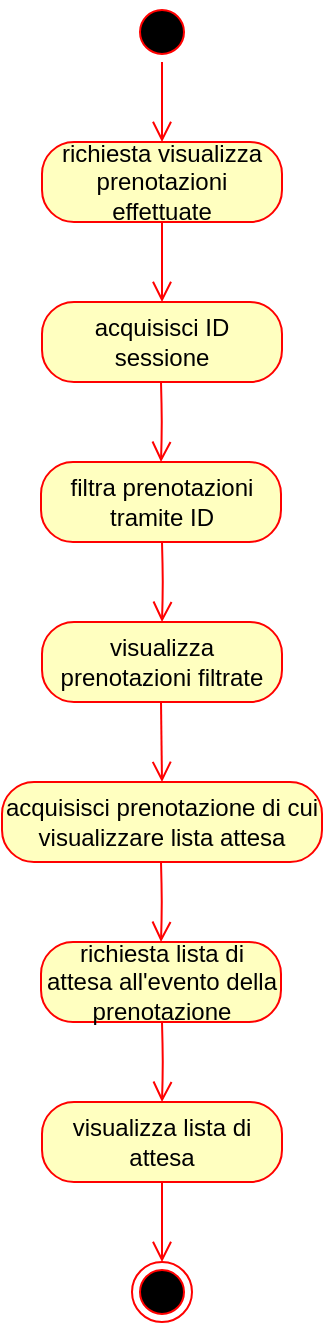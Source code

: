 <mxfile version="14.3.0" type="device"><diagram id="PGuYDPom5uSgd4aHQ0ca" name="Page-1"><mxGraphModel dx="1038" dy="477" grid="1" gridSize="10" guides="1" tooltips="1" connect="1" arrows="1" fold="1" page="1" pageScale="1" pageWidth="827" pageHeight="1169" math="0" shadow="0"><root><mxCell id="0"/><mxCell id="1" parent="0"/><mxCell id="bebaRxv6Y1ApFCrP-wlG-1" value="" style="ellipse;html=1;shape=startState;fillColor=#000000;strokeColor=#ff0000;" vertex="1" parent="1"><mxGeometry x="389" y="170" width="30" height="30" as="geometry"/></mxCell><mxCell id="bebaRxv6Y1ApFCrP-wlG-2" value="" style="edgeStyle=orthogonalEdgeStyle;html=1;verticalAlign=bottom;endArrow=open;endSize=8;strokeColor=#ff0000;entryX=0.5;entryY=0;entryDx=0;entryDy=0;" edge="1" parent="1" source="bebaRxv6Y1ApFCrP-wlG-1" target="bebaRxv6Y1ApFCrP-wlG-3"><mxGeometry relative="1" as="geometry"><mxPoint x="404" y="250" as="targetPoint"/></mxGeometry></mxCell><mxCell id="bebaRxv6Y1ApFCrP-wlG-3" value="richiesta visualizza prenotazioni effettuate" style="rounded=1;whiteSpace=wrap;html=1;arcSize=40;fontColor=#000000;fillColor=#ffffc0;strokeColor=#ff0000;" vertex="1" parent="1"><mxGeometry x="344" y="240" width="120" height="40" as="geometry"/></mxCell><mxCell id="bebaRxv6Y1ApFCrP-wlG-4" value="" style="edgeStyle=orthogonalEdgeStyle;html=1;verticalAlign=bottom;endArrow=open;endSize=8;strokeColor=#ff0000;entryX=0.5;entryY=0;entryDx=0;entryDy=0;" edge="1" parent="1" source="bebaRxv6Y1ApFCrP-wlG-3" target="bebaRxv6Y1ApFCrP-wlG-6"><mxGeometry relative="1" as="geometry"><mxPoint x="450" y="350" as="targetPoint"/></mxGeometry></mxCell><mxCell id="bebaRxv6Y1ApFCrP-wlG-6" value="acquisisci ID sessione" style="rounded=1;whiteSpace=wrap;html=1;arcSize=40;fontColor=#000000;fillColor=#ffffc0;strokeColor=#ff0000;" vertex="1" parent="1"><mxGeometry x="344" y="320" width="120" height="40" as="geometry"/></mxCell><mxCell id="bebaRxv6Y1ApFCrP-wlG-7" value="" style="edgeStyle=orthogonalEdgeStyle;html=1;verticalAlign=bottom;endArrow=open;endSize=8;strokeColor=#ff0000;entryX=0.5;entryY=0;entryDx=0;entryDy=0;" edge="1" parent="1" target="bebaRxv6Y1ApFCrP-wlG-8"><mxGeometry relative="1" as="geometry"><mxPoint x="449.5" y="430" as="targetPoint"/><mxPoint x="403.5" y="360" as="sourcePoint"/></mxGeometry></mxCell><mxCell id="bebaRxv6Y1ApFCrP-wlG-8" value="filtra prenotazioni tramite ID" style="rounded=1;whiteSpace=wrap;html=1;arcSize=40;fontColor=#000000;fillColor=#ffffc0;strokeColor=#ff0000;" vertex="1" parent="1"><mxGeometry x="343.5" y="400" width="120" height="40" as="geometry"/></mxCell><mxCell id="bebaRxv6Y1ApFCrP-wlG-9" value="" style="edgeStyle=orthogonalEdgeStyle;html=1;verticalAlign=bottom;endArrow=open;endSize=8;strokeColor=#ff0000;entryX=0.5;entryY=0;entryDx=0;entryDy=0;" edge="1" parent="1" target="bebaRxv6Y1ApFCrP-wlG-10"><mxGeometry relative="1" as="geometry"><mxPoint x="450" y="510" as="targetPoint"/><mxPoint x="404" y="440" as="sourcePoint"/></mxGeometry></mxCell><mxCell id="bebaRxv6Y1ApFCrP-wlG-10" value="visualizza prenotazioni filtrate" style="rounded=1;whiteSpace=wrap;html=1;arcSize=40;fontColor=#000000;fillColor=#ffffc0;strokeColor=#ff0000;" vertex="1" parent="1"><mxGeometry x="344" y="480" width="120" height="40" as="geometry"/></mxCell><mxCell id="bebaRxv6Y1ApFCrP-wlG-11" value="" style="edgeStyle=orthogonalEdgeStyle;html=1;verticalAlign=bottom;endArrow=open;endSize=8;strokeColor=#ff0000;entryX=0.5;entryY=0;entryDx=0;entryDy=0;" edge="1" parent="1" target="bebaRxv6Y1ApFCrP-wlG-12"><mxGeometry relative="1" as="geometry"><mxPoint x="449.5" y="590" as="targetPoint"/><mxPoint x="403.5" y="520" as="sourcePoint"/></mxGeometry></mxCell><mxCell id="bebaRxv6Y1ApFCrP-wlG-12" value="acquisisci prenotazione di cui visualizzare lista attesa" style="rounded=1;whiteSpace=wrap;html=1;arcSize=40;fontColor=#000000;fillColor=#ffffc0;strokeColor=#ff0000;" vertex="1" parent="1"><mxGeometry x="324" y="560" width="160" height="40" as="geometry"/></mxCell><mxCell id="bebaRxv6Y1ApFCrP-wlG-13" value="" style="edgeStyle=orthogonalEdgeStyle;html=1;verticalAlign=bottom;endArrow=open;endSize=8;strokeColor=#ff0000;entryX=0.5;entryY=0;entryDx=0;entryDy=0;" edge="1" parent="1" target="bebaRxv6Y1ApFCrP-wlG-14"><mxGeometry relative="1" as="geometry"><mxPoint x="449.5" y="670" as="targetPoint"/><mxPoint x="403.5" y="600" as="sourcePoint"/></mxGeometry></mxCell><mxCell id="bebaRxv6Y1ApFCrP-wlG-14" value="richiesta lista di attesa all'evento della prenotazione" style="rounded=1;whiteSpace=wrap;html=1;arcSize=40;fontColor=#000000;fillColor=#ffffc0;strokeColor=#ff0000;" vertex="1" parent="1"><mxGeometry x="343.5" y="640" width="120" height="40" as="geometry"/></mxCell><mxCell id="bebaRxv6Y1ApFCrP-wlG-16" value="" style="ellipse;html=1;shape=endState;fillColor=#000000;strokeColor=#ff0000;" vertex="1" parent="1"><mxGeometry x="389" y="800" width="30" height="30" as="geometry"/></mxCell><mxCell id="bebaRxv6Y1ApFCrP-wlG-17" value="" style="edgeStyle=orthogonalEdgeStyle;html=1;verticalAlign=bottom;endArrow=open;endSize=8;strokeColor=#ff0000;entryX=0.5;entryY=0;entryDx=0;entryDy=0;" edge="1" parent="1" target="bebaRxv6Y1ApFCrP-wlG-18"><mxGeometry relative="1" as="geometry"><mxPoint x="450" y="750" as="targetPoint"/><mxPoint x="404" y="680" as="sourcePoint"/></mxGeometry></mxCell><mxCell id="bebaRxv6Y1ApFCrP-wlG-18" value="visualizza lista di attesa" style="rounded=1;whiteSpace=wrap;html=1;arcSize=40;fontColor=#000000;fillColor=#ffffc0;strokeColor=#ff0000;" vertex="1" parent="1"><mxGeometry x="344" y="720" width="120" height="40" as="geometry"/></mxCell><mxCell id="bebaRxv6Y1ApFCrP-wlG-19" value="" style="edgeStyle=orthogonalEdgeStyle;html=1;verticalAlign=bottom;endArrow=open;endSize=8;strokeColor=#ff0000;entryX=0.5;entryY=0;entryDx=0;entryDy=0;" edge="1" parent="1"><mxGeometry relative="1" as="geometry"><mxPoint x="404" y="800" as="targetPoint"/><mxPoint x="404" y="760" as="sourcePoint"/></mxGeometry></mxCell></root></mxGraphModel></diagram></mxfile>